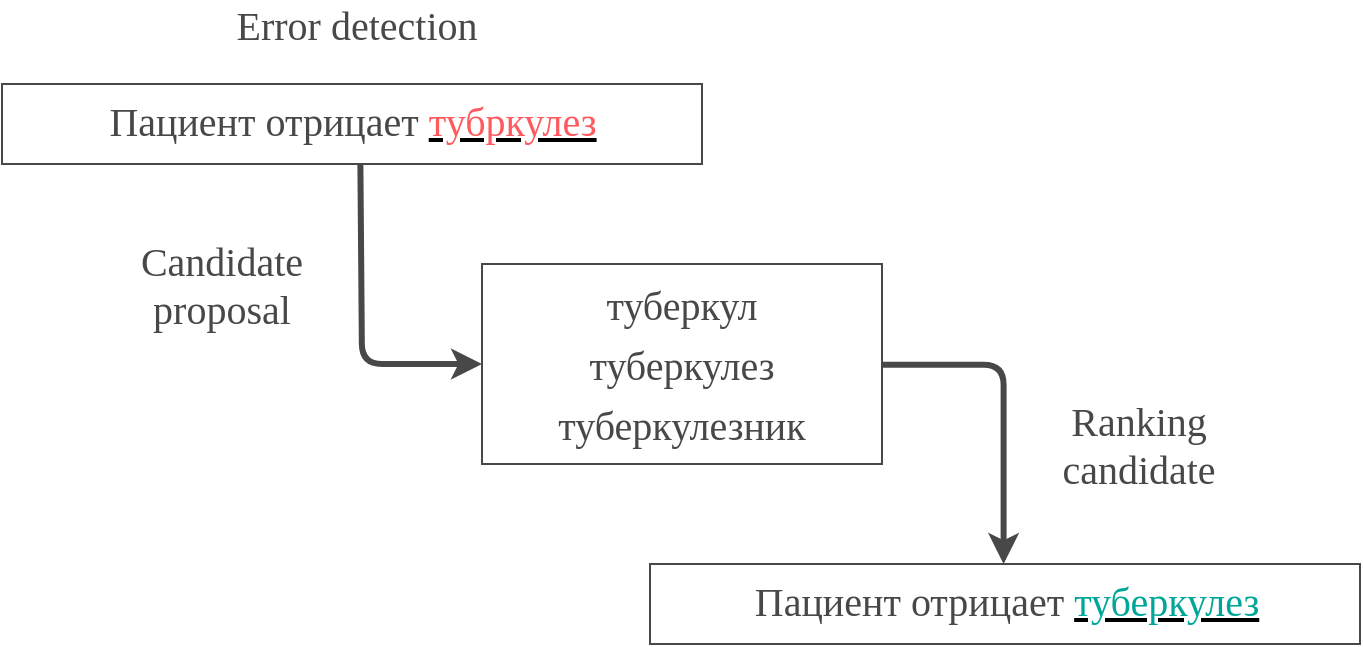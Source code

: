 <mxfile version="14.7.9" type="device"><diagram id="TvOHzCsdB9EdEOVNPBkS" name="Page-1"><mxGraphModel dx="898" dy="458" grid="1" gridSize="10" guides="1" tooltips="1" connect="1" arrows="1" fold="1" page="1" pageScale="1" pageWidth="827" pageHeight="1169" math="0" shadow="0"><root><mxCell id="0"/><mxCell id="1" parent="0"/><mxCell id="dogmt0azifhI2Me5YcPp-11" value="&lt;font color=&quot;#484848&quot; style=&quot;font-size: 20px&quot; face=&quot;Montserrat Medium&quot; data-font-src=&quot;https://fonts.googleapis.com/css?family=Montserrat+Medium&quot;&gt;Error detection&lt;/font&gt;" style="text;html=1;strokeColor=none;fillColor=none;align=center;verticalAlign=middle;whiteSpace=wrap;rounded=0;" parent="1" vertex="1"><mxGeometry x="105" y="180" width="205" height="20" as="geometry"/></mxCell><mxCell id="dogmt0azifhI2Me5YcPp-12" value="&lt;font color=&quot;#484848&quot; style=&quot;font-size: 20px&quot;&gt;&lt;font style=&quot;font-size: 20px&quot;&gt;Candidate &lt;br&gt;proposal&lt;/font&gt;&lt;br&gt;&lt;/font&gt;" style="text;html=1;strokeColor=none;fillColor=none;align=center;verticalAlign=middle;whiteSpace=wrap;rounded=0;fontFamily=Montserrat Medium;fontSource=https%3A%2F%2Ffonts.googleapis.com%2Fcss%3Ffamily%3DMontserrat%2BMedium;" parent="1" vertex="1"><mxGeometry x="72" y="310" width="136" height="20" as="geometry"/></mxCell><mxCell id="dogmt0azifhI2Me5YcPp-15" value="&lt;font color=&quot;#484848&quot; style=&quot;font-size: 20px&quot;&gt;&lt;font style=&quot;font-size: 20px&quot;&gt;Ranking &lt;br&gt;candidate&lt;/font&gt;&lt;br&gt;&lt;/font&gt;" style="text;html=1;strokeColor=none;fillColor=none;align=center;verticalAlign=middle;whiteSpace=wrap;rounded=0;fontFamily=Montserrat Medium;fontSource=https%3A%2F%2Ffonts.googleapis.com%2Fcss%3Ffamily%3DMontserrat%2BMedium;" parent="1" vertex="1"><mxGeometry x="575" y="390" width="47" height="20" as="geometry"/></mxCell><mxCell id="WlORGPUn0CERQpF3dpn0-1" value="&lt;font color=&quot;#484848&quot; style=&quot;font-family: &amp;#34;montserrat semibold&amp;#34; ; font-size: 20px&quot;&gt;Пациент отрицает&amp;nbsp;&lt;/font&gt;&lt;u style=&quot;font-family: &amp;#34;montserrat semibold&amp;#34; ; font-size: 20px&quot;&gt;&lt;font color=&quot;#ff5a5f&quot;&gt;тубркулез&lt;/font&gt;&lt;/u&gt;" style="html=1;align=center;verticalAlign=top;rounded=0;absoluteArcSize=1;arcSize=10;dashed=0;fillColor=#FFFFFF;strokeColor=#484848;" parent="1" vertex="1"><mxGeometry x="30" y="220" width="350" height="40" as="geometry"/></mxCell><mxCell id="WlORGPUn0CERQpF3dpn0-6" value="" style="group" parent="1" vertex="1" connectable="0"><mxGeometry x="270" y="310" width="200" height="100" as="geometry"/></mxCell><mxCell id="WlORGPUn0CERQpF3dpn0-2" value="&lt;span style=&quot;color: rgba(0 , 0 , 0 , 0) ; font-family: monospace ; font-size: 0px&quot;&gt;%3CmxGraphModel%3E%3Croot%3E%3CmxCell%20id%3D%220%22%2F%3E%3CmxCell%20id%3D%221%22%20parent%3D%220%22%2F%3E%3CmxCell%20id%3D%222%22%20value%3D%22%26lt%3Bfont%20color%3D%26quot%3B%23484848%26quot%3B%20face%3D%26quot%3BMontserrat%20Semibold%26quot%3B%26gt%3B%26lt%3Bspan%20style%3D%26quot%3Bfont-size%3A%2020px%26quot%3B%26gt%3B%D1%82%D1%83%D0%B1%D0%B5%D1%80%D0%BA%D1%83%D0%BB%26lt%3B%2Fspan%26gt%3B%26lt%3B%2Ffont%26gt%3B%22%20style%3D%22text%3Bhtml%3D1%3BstrokeColor%3Dnone%3BfillColor%3Dnone%3Balign%3Dcenter%3BverticalAlign%3Dmiddle%3BwhiteSpace%3Dwrap%3Brounded%3D0%3B%22%20vertex%3D%221%22%20parent%3D%221%22%3E%3CmxGeometry%20x%3D%22374%22%20y%3D%22290%22%20width%3D%2280%22%20height%3D%2220%22%20as%3D%22geometry%22%2F%3E%3C%2FmxCell%3E%3CmxCell%20id%3D%223%22%20value%3D%22%26lt%3Bfont%20color%3D%26quot%3B%23484848%26quot%3B%20face%3D%26quot%3BMontserrat%20Semibold%26quot%3B%26gt%3B%26lt%3Bspan%20style%3D%26quot%3Bfont-size%3A%2020px%26quot%3B%26gt%3B%D1%82%D1%83%D0%B1%D0%B5%D1%80%D0%BA%D1%83%D0%BB%D0%B5%D0%B7%26lt%3B%2Fspan%26gt%3B%26lt%3B%2Ffont%26gt%3B%22%20style%3D%22text%3Bhtml%3D1%3BstrokeColor%3Dnone%3BfillColor%3Dnone%3Balign%3Dcenter%3BverticalAlign%3Dmiddle%3BwhiteSpace%3Dwrap%3Brounded%3D0%3B%22%20vertex%3D%221%22%20parent%3D%221%22%3E%3CmxGeometry%20x%3D%22359%22%20y%3D%22320%22%20width%3D%22110%22%20height%3D%2220%22%20as%3D%22geometry%22%2F%3E%3C%2FmxCell%3E%3CmxCell%20id%3D%224%22%20value%3D%22%26lt%3Bfont%20color%3D%26quot%3B%23484848%26quot%3B%20face%3D%26quot%3BMontserrat%20Semibold%26quot%3B%26gt%3B%26lt%3Bspan%20style%3D%26quot%3Bfont-size%3A%2020px%26quot%3B%26gt%3B%D1%82%D1%83%D0%B1%D0%B5%D1%80%D0%BA%D1%83%D0%BB%D0%B5%D0%B7%D0%BD%D0%B8%D0%BA%26lt%3B%2Fspan%26gt%3B%26lt%3B%2Ffont%26gt%3B%22%20style%3D%22text%3Bhtml%3D1%3BstrokeColor%3Dnone%3BfillColor%3Dnone%3Balign%3Dcenter%3BverticalAlign%3Dmiddle%3BwhiteSpace%3Dwrap%3Brounded%3D0%3B%22%20vertex%3D%221%22%20parent%3D%221%22%3E%3CmxGeometry%20x%3D%22359%22%20y%3D%22350%22%20width%3D%22110%22%20height%3D%2220%22%20as%3D%22geometry%22%2F%3E%3C%2FmxCell%3E%3C%2Froot%3E%3C%2FmxGraphModel%3E&lt;/span&gt;&lt;span style=&quot;color: rgba(0 , 0 , 0 , 0) ; font-family: monospace ; font-size: 0px&quot;&gt;%3CmxGraphModel%3E%3Croot%3E%3CmxCell%20id%3D%220%22%2F%3E%3CmxCell%20id%3D%221%22%20parent%3D%220%22%2F%3E%3CmxCell%20id%3D%222%22%20value%3D%22%26lt%3Bfont%20color%3D%26quot%3B%23484848%26quot%3B%20face%3D%26quot%3BMontserrat%20Semibold%26quot%3B%26gt%3B%26lt%3Bspan%20style%3D%26quot%3Bfont-size%3A%2020px%26quot%3B%26gt%3B%D1%82%D1%83%D0%B1%D0%B5%D1%80%D0%BA%D1%83%D0%BB%26lt%3B%2Fspan%26gt%3B%26lt%3B%2Ffont%26gt%3B%22%20style%3D%22text%3Bhtml%3D1%3BstrokeColor%3Dnone%3BfillColor%3Dnone%3Balign%3Dcenter%3BverticalAlign%3Dmiddle%3BwhiteSpace%3Dwrap%3Brounded%3D0%3B%22%20vertex%3D%221%22%20parent%3D%221%22%3E%3CmxGeometry%20x%3D%22374%22%20y%3D%22290%22%20width%3D%2280%22%20height%3D%2220%22%20as%3D%22geometry%22%2F%3E%3C%2FmxCell%3E%3CmxCell%20id%3D%223%22%20value%3D%22%26lt%3Bfont%20color%3D%26quot%3B%23484848%26quot%3B%20face%3D%26quot%3BMontserrat%20Semibold%26quot%3B%26gt%3B%26lt%3Bspan%20style%3D%26quot%3Bfont-size%3A%2020px%26quot%3B%26gt%3B%D1%82%D1%83%D0%B1%D0%B5%D1%80%D0%BA%D1%83%D0%BB%D0%B5%D0%B7%26lt%3B%2Fspan%26gt%3B%26lt%3B%2Ffont%26gt%3B%22%20style%3D%22text%3Bhtml%3D1%3BstrokeColor%3Dnone%3BfillColor%3Dnone%3Balign%3Dcenter%3BverticalAlign%3Dmiddle%3BwhiteSpace%3Dwrap%3Brounded%3D0%3B%22%20vertex%3D%221%22%20parent%3D%221%22%3E%3CmxGeometry%20x%3D%22359%22%20y%3D%22320%22%20width%3D%22110%22%20height%3D%2220%22%20as%3D%22geometry%22%2F%3E%3C%2FmxCell%3E%3CmxCell%20id%3D%224%22%20value%3D%22%26lt%3Bfont%20color%3D%26quot%3B%23484848%26quot%3B%20face%3D%26quot%3BMontserrat%20Semibold%26quot%3B%26gt%3B%26lt%3Bspan%20style%3D%26quot%3Bfont-size%3A%2020px%26quot%3B%26gt%3B%D1%82%D1%83%D0%B1%D0%B5%D1%80%D0%BA%D1%83%D0%BB%D0%B5%D0%B7%D0%BD%D0%B8%D0%BA%26lt%3B%2Fspan%26gt%3B%26lt%3B%2Ffont%26gt%3B%22%20style%3D%22text%3Bhtml%3D1%3BstrokeColor%3Dnone%3BfillColor%3Dnone%3Balign%3Dcenter%3BverticalAlign%3Dmiddle%3BwhiteSpace%3Dwrap%3Brounded%3D0%3B%22%20vertex%3D%221%22%20parent%3D%221%22%3E%3CmxGeometry%20x%3D%22359%22%20y%3D%22350%22%20width%3D%22110%22%20height%3D%2220%22%20as%3D%22geometry%22%2F%3E%3C%2FmxCell%3E%3C%2Froot%3E%3C%2FmxGraphModel%3E&lt;/span&gt;" style="html=1;align=center;verticalAlign=top;rounded=0;absoluteArcSize=1;arcSize=10;dashed=0;fillColor=#FFFFFF;strokeColor=#484848;" parent="WlORGPUn0CERQpF3dpn0-6" vertex="1"><mxGeometry width="200" height="100" as="geometry"/></mxCell><mxCell id="WlORGPUn0CERQpF3dpn0-3" value="&lt;font color=&quot;#484848&quot; face=&quot;Montserrat Semibold&quot;&gt;&lt;span style=&quot;font-size: 20px&quot;&gt;туберкул&lt;/span&gt;&lt;/font&gt;" style="text;html=1;strokeColor=none;fillColor=none;align=center;verticalAlign=middle;whiteSpace=wrap;rounded=0;" parent="WlORGPUn0CERQpF3dpn0-6" vertex="1"><mxGeometry x="60" y="10" width="80" height="20" as="geometry"/></mxCell><mxCell id="WlORGPUn0CERQpF3dpn0-4" value="&lt;font color=&quot;#484848&quot; face=&quot;Montserrat Semibold&quot;&gt;&lt;span style=&quot;font-size: 20px&quot;&gt;туберкулез&lt;/span&gt;&lt;/font&gt;" style="text;html=1;strokeColor=none;fillColor=none;align=center;verticalAlign=middle;whiteSpace=wrap;rounded=0;" parent="WlORGPUn0CERQpF3dpn0-6" vertex="1"><mxGeometry x="45" y="40" width="110" height="20" as="geometry"/></mxCell><mxCell id="WlORGPUn0CERQpF3dpn0-5" value="&lt;font color=&quot;#484848&quot; face=&quot;Montserrat Semibold&quot;&gt;&lt;span style=&quot;font-size: 20px&quot;&gt;туберкулезник&lt;/span&gt;&lt;/font&gt;" style="text;html=1;strokeColor=none;fillColor=none;align=center;verticalAlign=middle;whiteSpace=wrap;rounded=0;" parent="WlORGPUn0CERQpF3dpn0-6" vertex="1"><mxGeometry x="45" y="70" width="110" height="20" as="geometry"/></mxCell><mxCell id="WlORGPUn0CERQpF3dpn0-10" value="&lt;font color=&quot;#484848&quot; style=&quot;font-family: &amp;#34;montserrat semibold&amp;#34; ; font-size: 20px&quot;&gt;Пациент отрицает&amp;nbsp;&lt;/font&gt;&lt;u style=&quot;font-family: &amp;#34;montserrat semibold&amp;#34; ; font-size: 20px&quot;&gt;&lt;font color=&quot;#00a699&quot;&gt;туберкулез&lt;/font&gt;&lt;/u&gt;" style="html=1;align=center;verticalAlign=top;rounded=0;absoluteArcSize=1;arcSize=10;dashed=0;fillColor=#FFFFFF;strokeColor=#484848;" parent="1" vertex="1"><mxGeometry x="354" y="460" width="355" height="40" as="geometry"/></mxCell><mxCell id="WlORGPUn0CERQpF3dpn0-20" value="" style="endArrow=classic;html=1;strokeWidth=3;strokeColor=#484848;entryX=0;entryY=0.5;entryDx=0;entryDy=0;exitX=0.512;exitY=1.01;exitDx=0;exitDy=0;exitPerimeter=0;" parent="1" source="WlORGPUn0CERQpF3dpn0-1" target="WlORGPUn0CERQpF3dpn0-2" edge="1"><mxGeometry width="50" height="50" relative="1" as="geometry"><mxPoint x="230" y="280" as="sourcePoint"/><mxPoint x="400" y="320" as="targetPoint"/><Array as="points"><mxPoint x="210" y="360"/></Array></mxGeometry></mxCell><mxCell id="WlORGPUn0CERQpF3dpn0-23" value="" style="endArrow=classic;html=1;strokeWidth=3;strokeColor=#484848;entryX=0;entryY=0.5;entryDx=0;entryDy=0;exitX=0.512;exitY=1.01;exitDx=0;exitDy=0;exitPerimeter=0;" parent="1" edge="1"><mxGeometry width="50" height="50" relative="1" as="geometry"><mxPoint x="470.0" y="360.4" as="sourcePoint"/><mxPoint x="530.8" y="460.0" as="targetPoint"/><Array as="points"><mxPoint x="530.8" y="360.4"/></Array></mxGeometry></mxCell></root></mxGraphModel></diagram></mxfile>